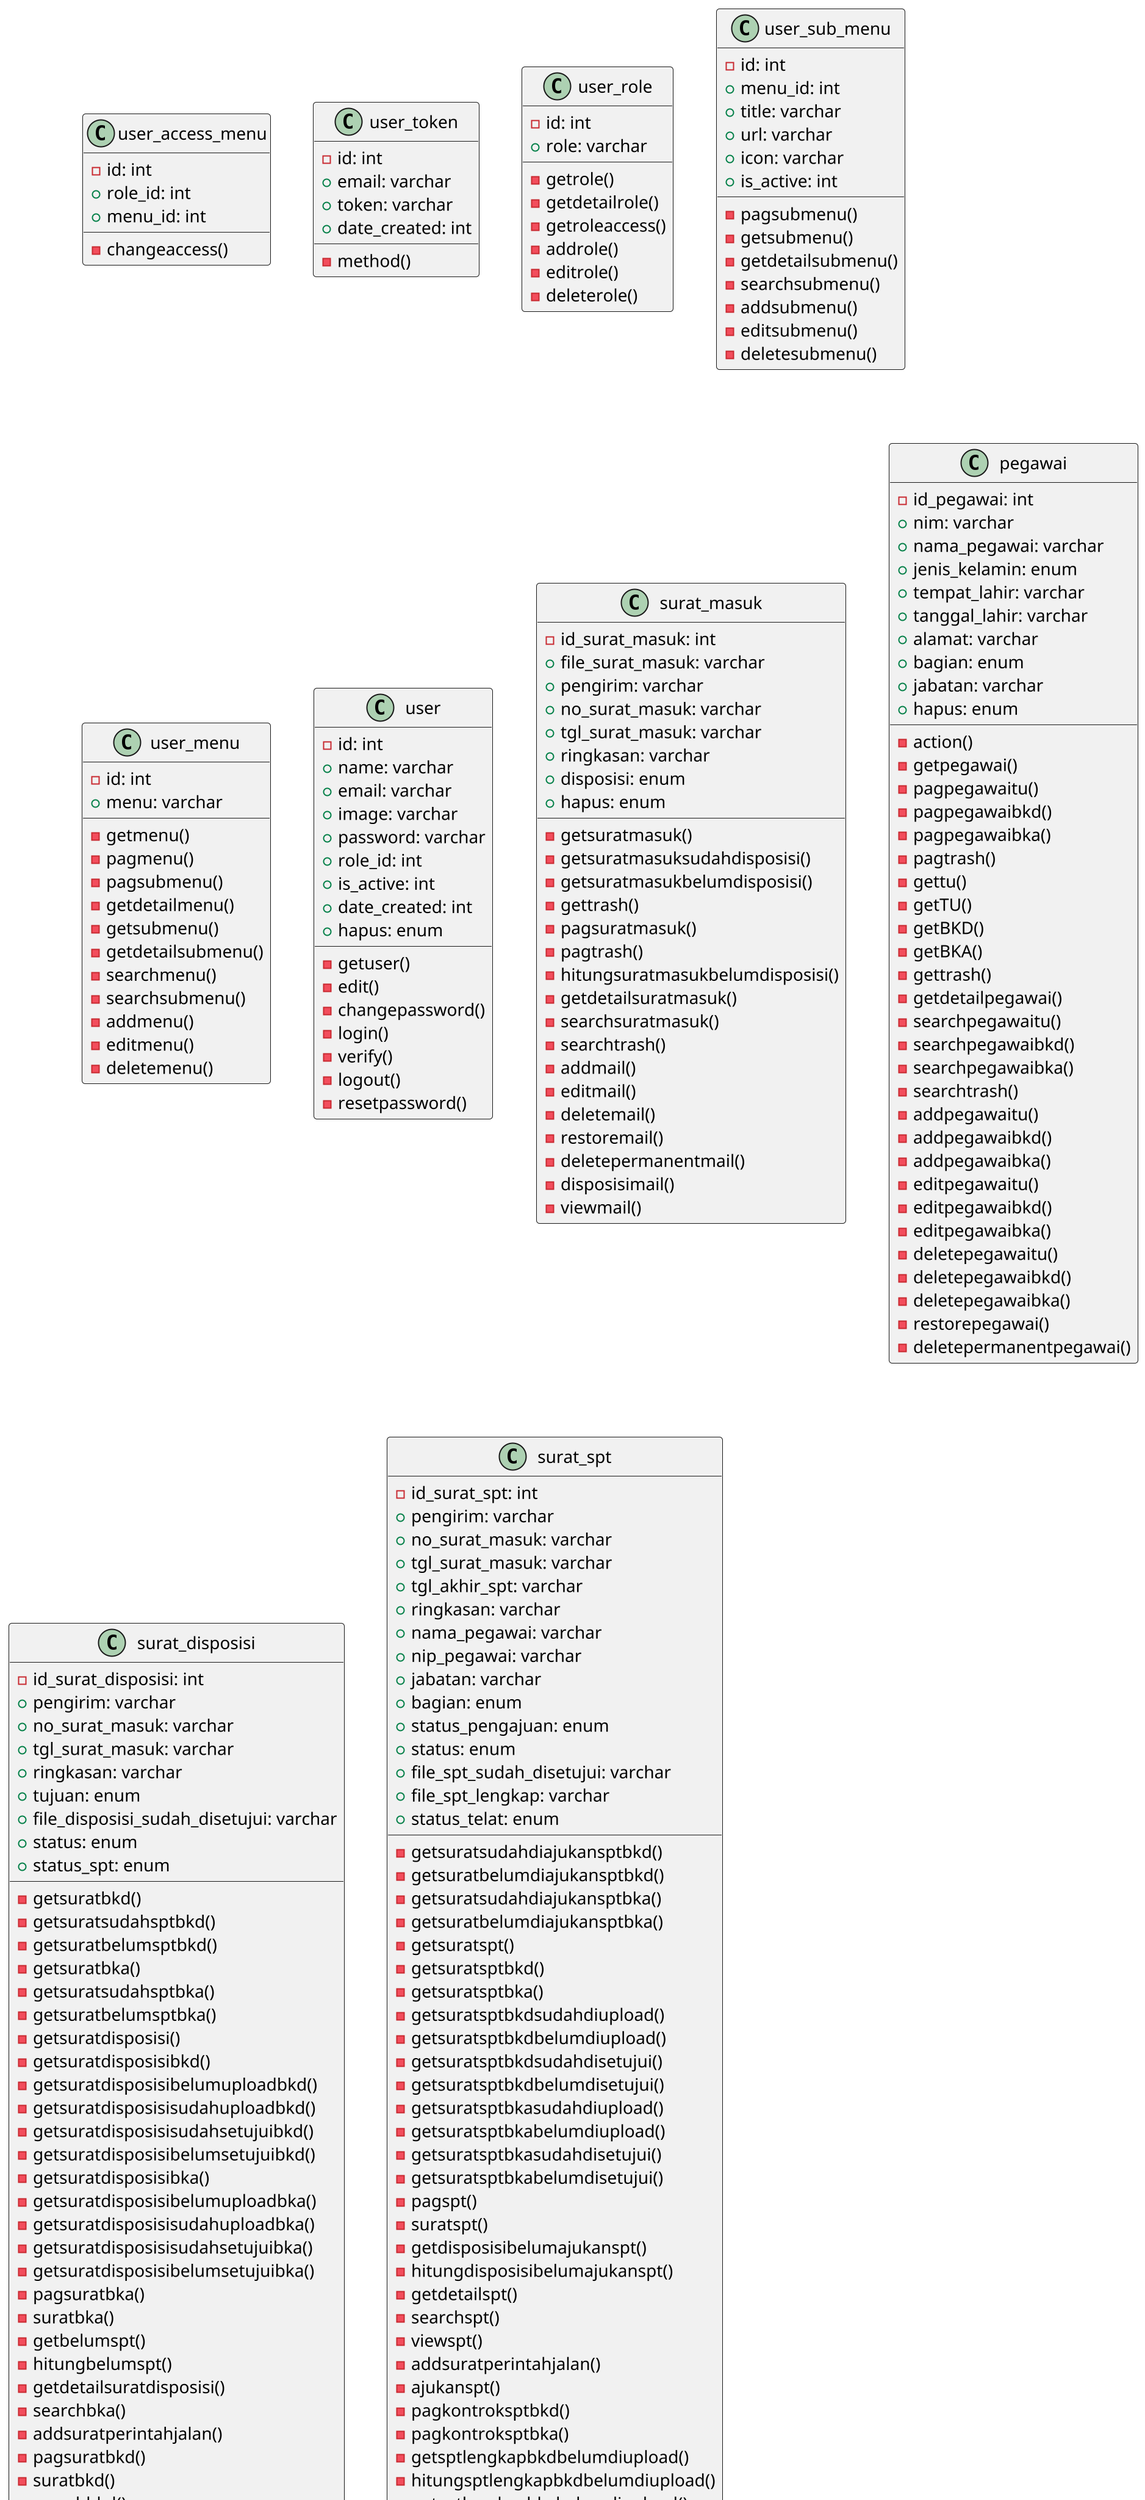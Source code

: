 @startuml
scale 2


class user_access_menu {
    -id: int
    +role_id: int
    +menu_id: int
    -changeaccess()
}

class user_token {
    -id: int
    +email: varchar
    +token: varchar
    +date_created: int
    -method()
}

class user_role {
    -id: int
    +role: varchar
    -getrole()
    -getdetailrole()
    -getroleaccess()
    -addrole()
    -editrole()
    -deleterole()
}

class user_sub_menu {
    -id: int
    +menu_id: int
    +title: varchar
    +url: varchar
    +icon: varchar
    +is_active: int
    -pagsubmenu()
    -getsubmenu()
    -getdetailsubmenu()
    -searchsubmenu()
    -addsubmenu()
    -editsubmenu()
    -deletesubmenu()
}

class user_menu {
    -id: int
    +menu: varchar
    -getmenu()
    -pagmenu()
    -pagsubmenu()
    -getdetailmenu()
    -getsubmenu()
    -getdetailsubmenu()
    -searchmenu()
    -searchsubmenu()
    -addmenu()
    -editmenu()
    -deletemenu()
}

class user {
    -id: int
    +name: varchar
    +email: varchar
    +image: varchar
    +password: varchar
    +role_id: int
    +is_active: int
    +date_created: int
    +hapus: enum
    -getuser()
    -edit()
    -changepassword()
    -login()
    -verify()
    -logout()
    -resetpassword()
}

class surat_masuk {
    -id_surat_masuk: int
    +file_surat_masuk: varchar
    +pengirim: varchar
    +no_surat_masuk: varchar
    +tgl_surat_masuk: varchar
    +ringkasan: varchar
    +disposisi: enum
    +hapus: enum
    -getsuratmasuk()
    -getsuratmasuksudahdisposisi()
    -getsuratmasukbelumdisposisi()
    -gettrash()
    -pagsuratmasuk()
    -pagtrash()
    -hitungsuratmasukbelumdisposisi()
    -getdetailsuratmasuk()
    -searchsuratmasuk()
    -searchtrash()
    -addmail()
    -editmail()
    -deletemail()
    -restoremail()
    -deletepermanentmail()
    -disposisimail()
    -viewmail()
}

class pegawai {
    -id_pegawai: int
    +nim: varchar
    +nama_pegawai: varchar
    +jenis_kelamin: enum
    +tempat_lahir: varchar
    +tanggal_lahir: varchar
    +alamat: varchar
    +bagian: enum
    +jabatan: varchar
    +hapus: enum
    -action()
    -getpegawai()
    -pagpegawaitu()
    -pagpegawaibkd()
    -pagpegawaibka()
    -pagtrash()
    -gettu()
    -getTU()
    -getBKD()
    -getBKA()
    -gettrash()
    -getdetailpegawai()
    -searchpegawaitu()
    -searchpegawaibkd()
    -searchpegawaibka()
    -searchtrash()
    -addpegawaitu()
    -addpegawaibkd()
    -addpegawaibka()
    -editpegawaitu()
    -editpegawaibkd()
    -editpegawaibka()
    -deletepegawaitu()
    -deletepegawaibkd()
    -deletepegawaibka()
    -restorepegawai()
    -deletepermanentpegawai()
}

class surat_disposisi {
    -id_surat_disposisi: int
    +pengirim: varchar
    +no_surat_masuk: varchar
    +tgl_surat_masuk: varchar
    +ringkasan: varchar
    +tujuan: enum
    +file_disposisi_sudah_disetujui: varchar
    +status: enum
    +status_spt: enum
    -getsuratbkd()
    -getsuratsudahsptbkd()
    -getsuratbelumsptbkd()
    -getsuratbka()
    -getsuratsudahsptbka()
    -getsuratbelumsptbka()
    -getsuratdisposisi()
    -getsuratdisposisibkd()
    -getsuratdisposisibelumuploadbkd()
    -getsuratdisposisisudahuploadbkd()
    -getsuratdisposisisudahsetujuibkd()
    -getsuratdisposisibelumsetujuibkd()
    -getsuratdisposisibka()
    -getsuratdisposisibelumuploadbka()
    -getsuratdisposisisudahuploadbka()
    -getsuratdisposisisudahsetujuibka()
    -getsuratdisposisibelumsetujuibka()
    -pagsuratbka()
    -suratbka()
    -getbelumspt()
    -hitungbelumspt()
    -getdetailsuratdisposisi()
    -searchbka()
    -addsuratperintahjalan()
    -pagsuratbkd()
    -suratbkd()
    -searchbkd()
    -searchdisposisi()
    -searchdisposisibkd()
    -searchdisposisibka()
    -disposisimailbkd()
    -disposisimailbka()
    -viewdisposisimail()
    -uploaddisposisibkd()
    -uploaddisposisibka()
    -acceptbkd()
    -rejectbkd()
    -acceptbka()
    -rejectbka()
    -viewpersetujuandisposisi()
    -disposisimail()
}

class surat_spt {
    -id_surat_spt: int
    +pengirim: varchar
    +no_surat_masuk: varchar
    +tgl_surat_masuk: varchar
    +tgl_akhir_spt: varchar
    +ringkasan: varchar
    +nama_pegawai: varchar
    +nip_pegawai: varchar
    +jabatan: varchar
    +bagian: enum
    +status_pengajuan: enum
    +status: enum
    +file_spt_sudah_disetujui: varchar
    +file_spt_lengkap: varchar
    +status_telat: enum
    -getsuratsudahdiajukansptbkd()
    -getsuratbelumdiajukansptbkd()
    -getsuratsudahdiajukansptbka()
    -getsuratbelumdiajukansptbka()
    -getsuratspt()
    -getsuratsptbkd()
    -getsuratsptbka()
    -getsuratsptbkdsudahdiupload()
    -getsuratsptbkdbelumdiupload()
    -getsuratsptbkdsudahdisetujui()
    -getsuratsptbkdbelumdisetujui()
    -getsuratsptbkasudahdiupload()
    -getsuratsptbkabelumdiupload()
    -getsuratsptbkasudahdisetujui()
    -getsuratsptbkabelumdisetujui()
    -pagspt()
    -suratspt()
    -getdisposisibelumajukanspt()
    -hitungdisposisibelumajukanspt()
    -getdetailspt()
    -searchspt()
    -viewspt()
    -addsuratperintahjalan()
    -ajukanspt()
    -pagkontroksptbkd()
    -pagkontroksptbka()
    -getsptlengkapbkdbelumdiupload()
    -hitungsptlengkapbkdbelumdiupload()
    -getsptlengkapbkabelumdiupload()
    -hitungsptlengkapbkabelumdiupload()
    -searchkontrolsptbkd()
    -searchkontrolsptbka()
    -viewspt()
    -uploadsptbkd()
    -uploadsptbka()
    -telat()
    -uploadsptlengkap()
    -acceptsptbkdlengkap()
    -acceptsptbkalengkap()
    -pagpersetujuansptbkd()
    -pagpersetujuansptbka()
    -getsptbkdbelumdisetujui()
    -hitungsptbkdbelumdisetujui()
    -getsptbkabelumdisetujui()
    -hitungsptbkabelumdisetujui()
    -searchpersetujuansptbkd()
    -searchpersetujuansptbka()
    -acceptbkd()
    -rejectbkd()
    -acceptbka()
    -rejectbka()
    

}

' user -- user_role
' user_access_menu -- user_role
' user_access_menu -- user_menu
' user_sub_menu -- user_menu

@enduml